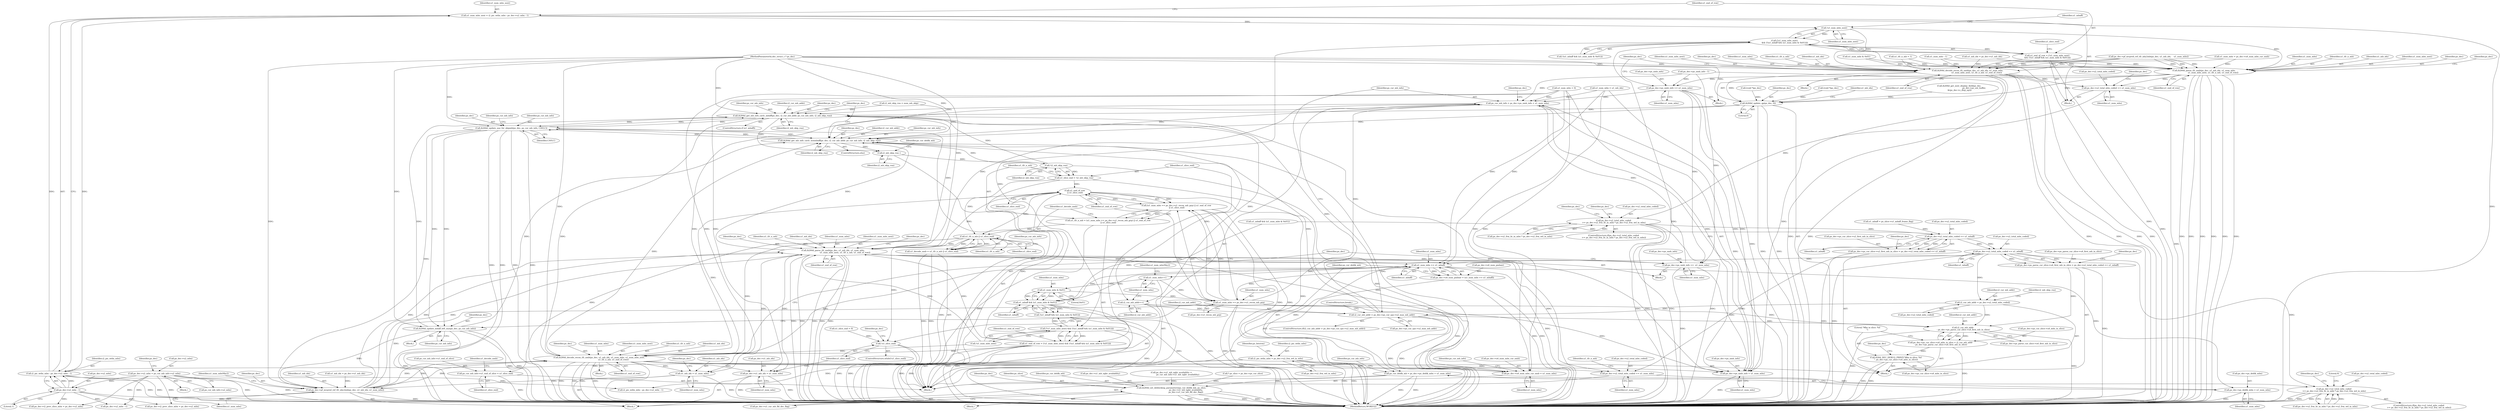 digraph "0_Android_d4841f1161bdb5e13cb19e81af42437a634dd6ef@integer" {
"1000637" [label="(Call,u1_num_mbs_next = i2_pic_wdin_mbs - ps_dec->u2_mbx - 1)"];
"1000639" [label="(Call,i2_pic_wdin_mbs - ps_dec->u2_mbx - 1)"];
"1000150" [label="(Call,i2_pic_wdin_mbs = ps_dec->u2_frm_wd_in_mbs)"];
"1000641" [label="(Call,ps_dec->u2_mbx - 1)"];
"1000580" [label="(Call,ps_dec->u2_mbx = ps_cur_mb_info->u2_mbx)"];
"1000649" [label="(Call,!u1_num_mbs_next)"];
"1000648" [label="(Call,(!u1_num_mbs_next)\n && (!(u1_mbaff && (u1_num_mbs & 0x01))))"];
"1000646" [label="(Call,u1_end_of_row = (!u1_num_mbs_next)\n && (!(u1_mbaff && (u1_num_mbs & 0x01))))"];
"1000673" [label="(Call,ih264d_parse_tfr_nmb(ps_dec, u1_mb_idx, u1_num_mbs,\n                            u1_num_mbs_next, u1_tfr_n_mb, u1_end_of_row))"];
"1000680" [label="(Call,ps_dec->ps_nmb_info += u1_num_mbs)"];
"1001022" [label="(Call,ps_cur_mb_info = ps_dec->ps_nmb_info + u1_num_mbs)"];
"1001070" [label="(Call,ih264d_get_mb_info_cavlc_mbaff(ps_dec, i2_cur_mb_addr, ps_cur_mb_info, i2_mb_skip_run))"];
"1001141" [label="(Call,ih264d_update_nnz_for_skipmb(ps_dec, ps_cur_mb_info, CAVLC))"];
"1001076" [label="(Call,ih264d_get_mb_info_cavlc_nonmbaff(ps_dec, i2_cur_mb_addr, ps_cur_mb_info, i2_mb_skip_run))"];
"1001157" [label="(Call,i2_mb_skip_run--)"];
"1001202" [label="(Call,!i2_mb_skip_run)"];
"1001200" [label="(Call,u1_slice_end = !i2_mb_skip_run)"];
"1001212" [label="(Call,u1_end_of_row\n || u1_slice_end)"];
"1001206" [label="(Call,(u1_num_mbs == ps_dec->u1_recon_mb_grp) || u1_end_of_row\n || u1_slice_end)"];
"1001204" [label="(Call,u1_tfr_n_mb = (u1_num_mbs == ps_dec->u1_recon_mb_grp) || u1_end_of_row\n || u1_slice_end)"];
"1001217" [label="(Call,u1_tfr_n_mb || u1_slice_end)"];
"1001009" [label="(Call,!u1_slice_end)"];
"1001215" [label="(Call,u1_decode_nmb = u1_tfr_n_mb || u1_slice_end)"];
"1001220" [label="(Call,ps_cur_mb_info->u1_end_of_slice = u1_slice_end)"];
"1001252" [label="(Call,ih264d_parse_tfr_nmb(ps_dec, u1_mb_idx, u1_num_mbs,\n                                     u1_num_mbs_next, u1_tfr_n_mb, u1_end_of_row))"];
"1001024" [label="(Call,ps_dec->ps_nmb_info + u1_num_mbs)"];
"1001029" [label="(Call,ps_dec->u4_num_mbs_cur_nmb = u1_num_mbs)"];
"1001043" [label="(Call,u1_num_mbs >> u1_mbaff)"];
"1001039" [label="(Call,ps_dec->u4_num_pmbair = (u1_num_mbs >> u1_mbaff))"];
"1001046" [label="(Call,ps_cur_deblk_mb = ps_dec->ps_deblk_mbn + u1_num_mbs)"];
"1001088" [label="(Call,ih264d_set_deblocking_parameters(ps_cur_deblk_mb, ps_slice,\n                                             ps_dec->u1_mb_ngbr_availablity,\n                                             ps_dec->u1_cur_mb_fld_dec_flag))"];
"1001048" [label="(Call,ps_dec->ps_deblk_mbn + u1_num_mbs)"];
"1001174" [label="(Call,u1_num_mbs++)"];
"1001197" [label="(Call,u1_num_mbs & 0x01)"];
"1001195" [label="(Call,u1_mbaff && (u1_num_mbs & 0x01))"];
"1001194" [label="(Call,!(u1_mbaff && (u1_num_mbs & 0x01)))"];
"1001191" [label="(Call,(!u1_num_mbs_next) && (!(u1_mbaff && (u1_num_mbs & 0x01))))"];
"1001189" [label="(Call,u1_end_of_row = (!u1_num_mbs_next) && (!(u1_mbaff && (u1_num_mbs & 0x01))))"];
"1001266" [label="(Call,ih264d_decode_recon_tfr_nmb(ps_dec, u1_mb_idx, u1_num_mbs, u1_num_mbs_next,\n                                            u1_tfr_n_mb, u1_end_of_row))"];
"1001273" [label="(Call,ps_dec->u2_total_mbs_coded += u1_num_mbs)"];
"1001345" [label="(Call,ps_dec->u2_total_mbs_coded\n >= ps_dec->u2_frm_ht_in_mbs * ps_dec->u2_frm_wd_in_mbs)"];
"1001283" [label="(Call,u1_mb_idx = u1_num_mbs)"];
"1001228" [label="(Call,ps_dec->pf_mvpred_ref_tfr_nby2mb(ps_dec, u1_mb_idx, u1_num_mbs))"];
"1001286" [label="(Call,ps_dec->u1_mb_idx = u1_num_mbs)"];
"1001207" [label="(Call,u1_num_mbs == ps_dec->u1_recon_mb_grp)"];
"1001259" [label="(Call,ps_dec->ps_nmb_info +=  u1_num_mbs)"];
"1001172" [label="(Call,i2_cur_mb_addr++)"];
"1001014" [label="(Call,i2_cur_mb_addr > ps_dec->ps_cur_sps->u2_max_mb_addr)"];
"1001302" [label="(Call,i2_cur_mb_addr\n - ps_dec->ps_parse_cur_slice->u4_first_mb_in_slice)"];
"1001296" [label="(Call,ps_dec->ps_cur_slice->u4_mbs_in_slice = i2_cur_mb_addr\n - ps_dec->ps_parse_cur_slice->u4_first_mb_in_slice)"];
"1001309" [label="(Call,H264_DEC_DEBUG_PRINT(\"Mbs in slice: %d\n\", ps_dec->ps_cur_slice->u4_mbs_in_slice))"];
"1001169" [label="(Call,ih264d_update_mbaff_left_nnz(ps_dec, ps_cur_mb_info))"];
"1000694" [label="(Call,ps_dec->u2_total_mbs_coded += u1_num_mbs)"];
"1000710" [label="(Call,ps_dec->u2_total_mbs_coded\n >= ps_dec->u2_frm_ht_in_mbs * ps_dec->u2_frm_wd_in_mbs)"];
"1000849" [label="(Call,ps_dec->u2_total_mbs_coded << u1_mbaff)"];
"1000843" [label="(Call,ps_dec->ps_cur_slice->u2_first_mb_in_slice = ps_dec->u2_total_mbs_coded << u1_mbaff)"];
"1000889" [label="(Call,ps_dec->u2_total_mbs_coded << u1_mbaff)"];
"1000883" [label="(Call,ps_dec->ps_parse_cur_slice->u4_first_mb_in_slice = ps_dec->u2_total_mbs_coded << u1_mbaff)"];
"1001000" [label="(Call,i2_cur_mb_addr = ps_dec->u2_total_mbs_coded)"];
"1000972" [label="(Call,ih264d_update_qp(ps_dec, 0))"];
"1000687" [label="(Call,ih264d_decode_recon_tfr_nmb(ps_dec, u1_mb_idx, u1_num_mbs,\n                            u1_num_mbs_next, u1_tfr_n_mb, u1_end_of_row))"];
"1001029" [label="(Call,ps_dec->u4_num_mbs_cur_nmb = u1_num_mbs)"];
"1001192" [label="(Call,!u1_num_mbs_next)"];
"1000711" [label="(Call,ps_dec->u2_total_mbs_coded)"];
"1001079" [label="(Identifier,ps_cur_mb_info)"];
"1000189" [label="(Call,u1_mbaff = ps_slice->u1_mbaff_frame_flag)"];
"1000890" [label="(Call,ps_dec->u2_total_mbs_coded)"];
"1000681" [label="(Call,ps_dec->ps_nmb_info)"];
"1001261" [label="(Identifier,ps_dec)"];
"1001158" [label="(Identifier,i2_mb_skip_run)"];
"1001252" [label="(Call,ih264d_parse_tfr_nmb(ps_dec, u1_mb_idx, u1_num_mbs,\n                                     u1_num_mbs_next, u1_tfr_n_mb, u1_end_of_row))"];
"1001216" [label="(Identifier,u1_decode_nmb)"];
"1000672" [label="(Block,)"];
"1001233" [label="(Identifier,u1_num_mbsNby2)"];
"1001142" [label="(Identifier,ps_dec)"];
"1001228" [label="(Call,ps_dec->pf_mvpred_ref_tfr_nby2mb(ps_dec, u1_mb_idx, u1_num_mbs))"];
"1001290" [label="(Identifier,u1_num_mbs)"];
"1001345" [label="(Call,ps_dec->u2_total_mbs_coded\n >= ps_dec->u2_frm_ht_in_mbs * ps_dec->u2_frm_wd_in_mbs)"];
"1001227" [label="(Block,)"];
"1001073" [label="(Identifier,ps_cur_mb_info)"];
"1001272" [label="(Identifier,u1_end_of_row)"];
"1001260" [label="(Call,ps_dec->ps_nmb_info)"];
"1000884" [label="(Call,ps_dec->ps_parse_cur_slice->u4_first_mb_in_slice)"];
"1000680" [label="(Call,ps_dec->ps_nmb_info += u1_num_mbs)"];
"1001212" [label="(Call,u1_end_of_row\n || u1_slice_end)"];
"1001048" [label="(Call,ps_dec->ps_deblk_mbn + u1_num_mbs)"];
"1001359" [label="(Identifier,ps_dec)"];
"1000686" [label="(Block,)"];
"1001022" [label="(Call,ps_cur_mb_info = ps_dec->ps_nmb_info + u1_num_mbs)"];
"1000528" [label="(Block,)"];
"1000555" [label="(Call,ps_dec->ps_nmb_info - 1)"];
"1000694" [label="(Call,ps_dec->u2_total_mbs_coded += u1_num_mbs)"];
"1001269" [label="(Identifier,u1_num_mbs)"];
"1001031" [label="(Identifier,ps_dec)"];
"1001214" [label="(Identifier,u1_slice_end)"];
"1001089" [label="(Identifier,ps_cur_deblk_mb)"];
"1001170" [label="(Identifier,ps_dec)"];
"1000684" [label="(Identifier,u1_num_mbs)"];
"1000691" [label="(Identifier,u1_num_mbs_next)"];
"1001280" [label="(Call,u1_num_mbs = 0)"];
"1000675" [label="(Identifier,u1_mb_idx)"];
"1001091" [label="(Call,ps_dec->u1_mb_ngbr_availablity)"];
"1001023" [label="(Identifier,ps_cur_mb_info)"];
"1001046" [label="(Call,ps_cur_deblk_mb = ps_dec->ps_deblk_mbn + u1_num_mbs)"];
"1001072" [label="(Identifier,i2_cur_mb_addr)"];
"1000988" [label="(Call,u1_slice_end = 0)"];
"1001204" [label="(Call,u1_tfr_n_mb = (u1_num_mbs == ps_dec->u1_recon_mb_grp) || u1_end_of_row\n || u1_slice_end)"];
"1001174" [label="(Call,u1_num_mbs++)"];
"1001002" [label="(Call,ps_dec->u2_total_mbs_coded)"];
"1001169" [label="(Call,ih264d_update_mbaff_left_nnz(ps_dec, ps_cur_mb_info))"];
"1001270" [label="(Identifier,u1_num_mbs_next)"];
"1001253" [label="(Identifier,ps_dec)"];
"1001293" [label="(Identifier,ps_dec)"];
"1001043" [label="(Call,u1_num_mbs >> u1_mbaff)"];
"1001036" [label="(Identifier,ps_cur_mb_info)"];
"1001200" [label="(Call,u1_slice_end = !i2_mb_skip_run)"];
"1000688" [label="(Identifier,ps_dec)"];
"1000658" [label="(Identifier,u1_slice_end)"];
"1001047" [label="(Identifier,ps_cur_deblk_mb)"];
"1001364" [label="(MethodReturn,WORD32)"];
"1001094" [label="(Call,ps_dec->u1_cur_mb_fld_dec_flag)"];
"1001330" [label="(Call,ps_dec->i2_prev_slice_mbx = ps_dec->u2_mbx)"];
"1001220" [label="(Call,ps_cur_mb_info->u1_end_of_slice = u1_slice_end)"];
"1001039" [label="(Call,ps_dec->u4_num_pmbair = (u1_num_mbs >> u1_mbaff))"];
"1001213" [label="(Identifier,u1_end_of_row)"];
"1001141" [label="(Call,ih264d_update_nnz_for_skipmb(ps_dec, ps_cur_mb_info, CAVLC))"];
"1000893" [label="(Identifier,u1_mbaff)"];
"1000650" [label="(Identifier,u1_num_mbs_next)"];
"1000645" [label="(Literal,1)"];
"1001175" [label="(Identifier,u1_num_mbs)"];
"1001257" [label="(Identifier,u1_tfr_n_mb)"];
"1000454" [label="(Call,(void *)ps_dec)"];
"1001077" [label="(Identifier,ps_dec)"];
"1001302" [label="(Call,i2_cur_mb_addr\n - ps_dec->ps_parse_cur_slice->u4_first_mb_in_slice)"];
"1001263" [label="(Identifier,u1_num_mbs)"];
"1000587" [label="(Call,ps_dec->u1_mb_ngbr_availablity =\n                    ps_cur_mb_info->u1_mb_ngbr_availablity)"];
"1000136" [label="(Block,)"];
"1001080" [label="(Identifier,i2_mb_skip_run)"];
"1001274" [label="(Call,ps_dec->u2_total_mbs_coded)"];
"1000498" [label="(Call,(void *)ps_dec)"];
"1001254" [label="(Identifier,u1_mb_idx)"];
"1000883" [label="(Call,ps_dec->ps_parse_cur_slice->u4_first_mb_in_slice = ps_dec->u2_total_mbs_coded << u1_mbaff)"];
"1001363" [label="(Literal,0)"];
"1001296" [label="(Call,ps_dec->ps_cur_slice->u4_mbs_in_slice = i2_cur_mb_addr\n - ps_dec->ps_parse_cur_slice->u4_first_mb_in_slice)"];
"1000640" [label="(Identifier,i2_pic_wdin_mbs)"];
"1001226" [label="(Identifier,u1_decode_nmb)"];
"1001271" [label="(Identifier,u1_tfr_n_mb)"];
"1001199" [label="(Literal,0x01)"];
"1001010" [label="(Identifier,u1_slice_end)"];
"1000677" [label="(Identifier,u1_num_mbs_next)"];
"1001173" [label="(Identifier,i2_cur_mb_addr)"];
"1000639" [label="(Call,i2_pic_wdin_mbs - ps_dec->u2_mbx - 1)"];
"1001009" [label="(Call,!u1_slice_end)"];
"1000637" [label="(Call,u1_num_mbs_next = i2_pic_wdin_mbs - ps_dec->u2_mbx - 1)"];
"1001040" [label="(Call,ps_dec->u4_num_pmbair)"];
"1001001" [label="(Identifier,i2_cur_mb_addr)"];
"1001201" [label="(Identifier,u1_slice_end)"];
"1001203" [label="(Identifier,i2_mb_skip_run)"];
"1000150" [label="(Call,i2_pic_wdin_mbs = ps_dec->u2_frm_wd_in_mbs)"];
"1000581" [label="(Call,ps_dec->u2_mbx)"];
"1001000" [label="(Call,i2_cur_mb_addr = ps_dec->u2_total_mbs_coded)"];
"1000687" [label="(Call,ih264d_decode_recon_tfr_nmb(ps_dec, u1_mb_idx, u1_num_mbs,\n                            u1_num_mbs_next, u1_tfr_n_mb, u1_end_of_row))"];
"1000159" [label="(Identifier,ps_bitstrm)"];
"1001286" [label="(Call,ps_dec->u1_mb_idx = u1_num_mbs)"];
"1001202" [label="(Call,!i2_mb_skip_run)"];
"1001011" [label="(Block,)"];
"1000642" [label="(Call,ps_dec->u2_mbx)"];
"1001303" [label="(Identifier,i2_cur_mb_addr)"];
"1000897" [label="(Identifier,ps_dec)"];
"1000674" [label="(Identifier,ps_dec)"];
"1000682" [label="(Identifier,ps_dec)"];
"1000972" [label="(Call,ih264d_update_qp(ps_dec, 0))"];
"1001008" [label="(ControlStructure,while(!u1_slice_end))"];
"1001044" [label="(Identifier,u1_num_mbs)"];
"1001068" [label="(ControlStructure,if (u1_mbaff))"];
"1000733" [label="(Call,ps_dec->i2_prev_slice_mbx = ps_dec->u2_mbx)"];
"1000164" [label="(Call,* ps_slice = ps_dec->ps_cur_slice)"];
"1000731" [label="(Identifier,ps_dec)"];
"1000589" [label="(Identifier,ps_dec)"];
"1001268" [label="(Identifier,u1_mb_idx)"];
"1000710" [label="(Call,ps_dec->u2_total_mbs_coded\n >= ps_dec->u2_frm_ht_in_mbs * ps_dec->u2_frm_wd_in_mbs)"];
"1001184" [label="(Call,ps_dec->u2_mbx - 1)"];
"1001196" [label="(Identifier,u1_mbaff)"];
"1001191" [label="(Call,(!u1_num_mbs_next) && (!(u1_mbaff && (u1_num_mbs & 0x01))))"];
"1001194" [label="(Call,!(u1_mbaff && (u1_num_mbs & 0x01)))"];
"1001297" [label="(Call,ps_dec->ps_cur_slice->u4_mbs_in_slice)"];
"1001221" [label="(Call,ps_cur_mb_info->u1_end_of_slice)"];
"1000695" [label="(Call,ps_dec->u2_total_mbs_coded)"];
"1001030" [label="(Call,ps_dec->u4_num_mbs_cur_nmb)"];
"1001005" [label="(Call,i2_mb_skip_run = num_mb_skip)"];
"1001195" [label="(Call,u1_mbaff && (u1_num_mbs & 0x01))"];
"1000130" [label="(MethodParameterIn,dec_struct_t * ps_dec)"];
"1001346" [label="(Call,ps_dec->u2_total_mbs_coded)"];
"1000529" [label="(Call,u1_num_mbs = ps_dec->u4_num_mbs_cur_nmb)"];
"1001217" [label="(Call,u1_tfr_n_mb || u1_slice_end)"];
"1000580" [label="(Call,ps_dec->u2_mbx = ps_cur_mb_info->u2_mbx)"];
"1001024" [label="(Call,ps_dec->ps_nmb_info + u1_num_mbs)"];
"1000690" [label="(Identifier,u1_num_mbs)"];
"1001207" [label="(Call,u1_num_mbs == ps_dec->u1_recon_mb_grp)"];
"1001255" [label="(Identifier,u1_num_mbs)"];
"1001267" [label="(Identifier,ps_dec)"];
"1000151" [label="(Identifier,i2_pic_wdin_mbs)"];
"1001285" [label="(Identifier,u1_num_mbs)"];
"1001088" [label="(Call,ih264d_set_deblocking_parameters(ps_cur_deblk_mb, ps_slice,\n                                             ps_dec->u1_mb_ngbr_availablity,\n                                             ps_dec->u1_cur_mb_fld_dec_flag))"];
"1001215" [label="(Call,u1_decode_nmb = u1_tfr_n_mb || u1_slice_end)"];
"1001071" [label="(Identifier,ps_dec)"];
"1000696" [label="(Identifier,ps_dec)"];
"1001025" [label="(Call,ps_dec->ps_nmb_info)"];
"1000692" [label="(Identifier,u1_tfr_n_mb)"];
"1001015" [label="(Identifier,i2_cur_mb_addr)"];
"1001318" [label="(Identifier,ps_dec)"];
"1000974" [label="(Literal,0)"];
"1000141" [label="(Call,u1_mb_idx = ps_dec->u1_mb_idx)"];
"1001311" [label="(Call,ps_dec->ps_cur_slice->u4_mbs_in_slice)"];
"1001256" [label="(Identifier,u1_num_mbs_next)"];
"1000701" [label="(Identifier,ps_dec)"];
"1001344" [label="(ControlStructure,if(ps_dec->u2_total_mbs_coded\n >= ps_dec->u2_frm_ht_in_mbs * ps_dec->u2_frm_wd_in_mbs))"];
"1000724" [label="(Identifier,ps_dec)"];
"1001049" [label="(Call,ps_dec->ps_deblk_mbn)"];
"1001033" [label="(Identifier,u1_num_mbs)"];
"1001075" [label="(ControlStructure,else)"];
"1001148" [label="(Identifier,ps_cur_mb_info)"];
"1001222" [label="(Identifier,ps_cur_mb_info)"];
"1000626" [label="(Call,ps_dec->pf_mvpred_ref_tfr_nby2mb(ps_dec, u1_mb_idx,    u1_num_mbs))"];
"1001275" [label="(Identifier,ps_dec)"];
"1001189" [label="(Call,u1_end_of_row = (!u1_num_mbs_next) && (!(u1_mbaff && (u1_num_mbs & 0x01))))"];
"1001171" [label="(Identifier,ps_cur_mb_info)"];
"1000660" [label="(Call,u1_tfr_n_mb = 1)"];
"1000673" [label="(Call,ih264d_parse_tfr_nmb(ps_dec, u1_mb_idx, u1_num_mbs,\n                            u1_num_mbs_next, u1_tfr_n_mb, u1_end_of_row))"];
"1001198" [label="(Identifier,u1_num_mbs)"];
"1001224" [label="(Identifier,u1_slice_end)"];
"1001277" [label="(Identifier,u1_num_mbs)"];
"1001259" [label="(Call,ps_dec->ps_nmb_info +=  u1_num_mbs)"];
"1000646" [label="(Call,u1_end_of_row = (!u1_num_mbs_next)\n && (!(u1_mbaff && (u1_num_mbs & 0x01))))"];
"1000584" [label="(Call,ps_cur_mb_info->u2_mbx)"];
"1000689" [label="(Identifier,u1_mb_idx)"];
"1001076" [label="(Call,ih264d_get_mb_info_cavlc_nonmbaff(ps_dec, i2_cur_mb_addr, ps_cur_mb_info, i2_mb_skip_run))"];
"1001310" [label="(Literal,\"Mbs in slice: %d\n\")"];
"1001265" [label="(Block,)"];
"1001099" [label="(Identifier,ps_dec)"];
"1000709" [label="(ControlStructure,if(ps_dec->u2_total_mbs_coded\n >= ps_dec->u2_frm_ht_in_mbs * ps_dec->u2_frm_wd_in_mbs))"];
"1000399" [label="(Call,ih264d_get_next_display_field(ps_dec,\n                                              ps_dec->ps_out_buffer,\n &(ps_dec->s_disp_op)))"];
"1001309" [label="(Call,H264_DEC_DEBUG_PRINT(\"Mbs in slice: %d\n\", ps_dec->ps_cur_slice->u4_mbs_in_slice))"];
"1001161" [label="(Identifier,ps_cur_deblk_mb)"];
"1000844" [label="(Call,ps_dec->ps_cur_slice->u2_first_mb_in_slice)"];
"1001074" [label="(Identifier,i2_mb_skip_run)"];
"1001078" [label="(Identifier,i2_cur_mb_addr)"];
"1001177" [label="(Identifier,u1_num_mbsNby2)"];
"1001013" [label="(ControlStructure,if(i2_cur_mb_addr > ps_dec->ps_cur_sps->u2_max_mb_addr))"];
"1001144" [label="(Identifier,CAVLC)"];
"1001028" [label="(Identifier,u1_num_mbs)"];
"1000853" [label="(Identifier,u1_mbaff)"];
"1001273" [label="(Call,ps_dec->u2_total_mbs_coded += u1_num_mbs)"];
"1000641" [label="(Call,ps_dec->u2_mbx - 1)"];
"1000648" [label="(Call,(!u1_num_mbs_next)\n && (!(u1_mbaff && (u1_num_mbs & 0x01))))"];
"1001229" [label="(Identifier,ps_dec)"];
"1000973" [label="(Identifier,ps_dec)"];
"1000638" [label="(Identifier,u1_num_mbs_next)"];
"1001288" [label="(Identifier,ps_dec)"];
"1000850" [label="(Call,ps_dec->u2_total_mbs_coded)"];
"1001251" [label="(Block,)"];
"1000652" [label="(Call,u1_mbaff && (u1_num_mbs & 0x01))"];
"1001052" [label="(Identifier,u1_num_mbs)"];
"1001197" [label="(Call,u1_num_mbs & 0x01)"];
"1000654" [label="(Call,u1_num_mbs & 0x01)"];
"1001087" [label="(Block,)"];
"1001279" [label="(Identifier,u1_tfr_n_mb)"];
"1001209" [label="(Call,ps_dec->u1_recon_mb_grp)"];
"1000849" [label="(Call,ps_dec->u2_total_mbs_coded << u1_mbaff)"];
"1001084" [label="(Identifier,ps_dec)"];
"1001206" [label="(Call,(u1_num_mbs == ps_dec->u1_recon_mb_grp) || u1_end_of_row\n || u1_slice_end)"];
"1001090" [label="(Identifier,ps_slice)"];
"1001230" [label="(Identifier,u1_mb_idx)"];
"1001016" [label="(Call,ps_dec->ps_cur_sps->u2_max_mb_addr)"];
"1000714" [label="(Call,ps_dec->u2_frm_ht_in_mbs * ps_dec->u2_frm_wd_in_mbs)"];
"1000693" [label="(Identifier,u1_end_of_row)"];
"1000649" [label="(Call,!u1_num_mbs_next)"];
"1000843" [label="(Call,ps_dec->ps_cur_slice->u2_first_mb_in_slice = ps_dec->u2_total_mbs_coded << u1_mbaff)"];
"1001266" [label="(Call,ih264d_decode_recon_tfr_nmb(ps_dec, u1_mb_idx, u1_num_mbs, u1_num_mbs_next,\n                                            u1_tfr_n_mb, u1_end_of_row))"];
"1000985" [label="(Call,u1_num_mbs = u1_mb_idx)"];
"1000647" [label="(Identifier,u1_end_of_row)"];
"1001231" [label="(Identifier,u1_num_mbs)"];
"1000651" [label="(Call,!(u1_mbaff && (u1_num_mbs & 0x01)))"];
"1001304" [label="(Call,ps_dec->ps_parse_cur_slice->u4_first_mb_in_slice)"];
"1001218" [label="(Identifier,u1_tfr_n_mb)"];
"1000975" [label="(Call,u1_mb_idx = ps_dec->u1_mb_idx)"];
"1001006" [label="(Identifier,i2_mb_skip_run)"];
"1001055" [label="(Identifier,ps_cur_mb_info)"];
"1001143" [label="(Identifier,ps_cur_mb_info)"];
"1000152" [label="(Call,ps_dec->u2_frm_wd_in_mbs)"];
"1001168" [label="(Block,)"];
"1000679" [label="(Identifier,u1_end_of_row)"];
"1001219" [label="(Identifier,u1_slice_end)"];
"1000857" [label="(Identifier,ps_dec)"];
"1001070" [label="(Call,ih264d_get_mb_info_cavlc_mbaff(ps_dec, i2_cur_mb_addr, ps_cur_mb_info, i2_mb_skip_run))"];
"1001190" [label="(Identifier,u1_end_of_row)"];
"1000698" [label="(Identifier,u1_num_mbs)"];
"1000676" [label="(Identifier,u1_num_mbs)"];
"1000889" [label="(Call,ps_dec->u2_total_mbs_coded << u1_mbaff)"];
"1001208" [label="(Identifier,u1_num_mbs)"];
"1001349" [label="(Call,ps_dec->u2_frm_ht_in_mbs * ps_dec->u2_frm_wd_in_mbs)"];
"1000543" [label="(Call,u1_num_mbs - 1)"];
"1000612" [label="(Block,)"];
"1001172" [label="(Call,i2_cur_mb_addr++)"];
"1000678" [label="(Identifier,u1_tfr_n_mb)"];
"1000976" [label="(Identifier,u1_mb_idx)"];
"1001182" [label="(Call,i2_pic_wdin_mbs - ps_dec->u2_mbx - 1)"];
"1001258" [label="(Identifier,u1_end_of_row)"];
"1001014" [label="(Call,i2_cur_mb_addr > ps_dec->ps_cur_sps->u2_max_mb_addr)"];
"1000653" [label="(Identifier,u1_mbaff)"];
"1001157" [label="(Call,i2_mb_skip_run--)"];
"1001205" [label="(Identifier,u1_tfr_n_mb)"];
"1001283" [label="(Call,u1_mb_idx = u1_num_mbs)"];
"1001045" [label="(Identifier,u1_mbaff)"];
"1001284" [label="(Identifier,u1_mb_idx)"];
"1001287" [label="(Call,ps_dec->u1_mb_idx)"];
"1001021" [label="(ControlStructure,break;)"];
"1000637" -> "1000612"  [label="AST: "];
"1000637" -> "1000639"  [label="CFG: "];
"1000638" -> "1000637"  [label="AST: "];
"1000639" -> "1000637"  [label="AST: "];
"1000647" -> "1000637"  [label="CFG: "];
"1000637" -> "1001364"  [label="DDG: "];
"1000639" -> "1000637"  [label="DDG: "];
"1000639" -> "1000637"  [label="DDG: "];
"1000637" -> "1000649"  [label="DDG: "];
"1000639" -> "1000641"  [label="CFG: "];
"1000640" -> "1000639"  [label="AST: "];
"1000641" -> "1000639"  [label="AST: "];
"1000639" -> "1001364"  [label="DDG: "];
"1000639" -> "1001364"  [label="DDG: "];
"1000150" -> "1000639"  [label="DDG: "];
"1000641" -> "1000639"  [label="DDG: "];
"1000641" -> "1000639"  [label="DDG: "];
"1000639" -> "1001182"  [label="DDG: "];
"1000150" -> "1000136"  [label="AST: "];
"1000150" -> "1000152"  [label="CFG: "];
"1000151" -> "1000150"  [label="AST: "];
"1000152" -> "1000150"  [label="AST: "];
"1000159" -> "1000150"  [label="CFG: "];
"1000150" -> "1001364"  [label="DDG: "];
"1000150" -> "1001364"  [label="DDG: "];
"1000150" -> "1001182"  [label="DDG: "];
"1000641" -> "1000645"  [label="CFG: "];
"1000642" -> "1000641"  [label="AST: "];
"1000645" -> "1000641"  [label="AST: "];
"1000641" -> "1001364"  [label="DDG: "];
"1000580" -> "1000641"  [label="DDG: "];
"1000641" -> "1000733"  [label="DDG: "];
"1000641" -> "1001184"  [label="DDG: "];
"1000641" -> "1001330"  [label="DDG: "];
"1000580" -> "1000528"  [label="AST: "];
"1000580" -> "1000584"  [label="CFG: "];
"1000581" -> "1000580"  [label="AST: "];
"1000584" -> "1000580"  [label="AST: "];
"1000589" -> "1000580"  [label="CFG: "];
"1000580" -> "1001364"  [label="DDG: "];
"1000580" -> "1001364"  [label="DDG: "];
"1000580" -> "1000733"  [label="DDG: "];
"1000580" -> "1001184"  [label="DDG: "];
"1000580" -> "1001330"  [label="DDG: "];
"1000649" -> "1000648"  [label="AST: "];
"1000649" -> "1000650"  [label="CFG: "];
"1000650" -> "1000649"  [label="AST: "];
"1000653" -> "1000649"  [label="CFG: "];
"1000648" -> "1000649"  [label="CFG: "];
"1000649" -> "1000648"  [label="DDG: "];
"1000649" -> "1000673"  [label="DDG: "];
"1000649" -> "1000687"  [label="DDG: "];
"1000648" -> "1000646"  [label="AST: "];
"1000648" -> "1000651"  [label="CFG: "];
"1000651" -> "1000648"  [label="AST: "];
"1000646" -> "1000648"  [label="CFG: "];
"1000648" -> "1001364"  [label="DDG: "];
"1000648" -> "1001364"  [label="DDG: "];
"1000648" -> "1000646"  [label="DDG: "];
"1000648" -> "1000646"  [label="DDG: "];
"1000651" -> "1000648"  [label="DDG: "];
"1000648" -> "1001191"  [label="DDG: "];
"1000646" -> "1000612"  [label="AST: "];
"1000647" -> "1000646"  [label="AST: "];
"1000658" -> "1000646"  [label="CFG: "];
"1000646" -> "1001364"  [label="DDG: "];
"1000646" -> "1000673"  [label="DDG: "];
"1000646" -> "1000687"  [label="DDG: "];
"1000673" -> "1000672"  [label="AST: "];
"1000673" -> "1000679"  [label="CFG: "];
"1000674" -> "1000673"  [label="AST: "];
"1000675" -> "1000673"  [label="AST: "];
"1000676" -> "1000673"  [label="AST: "];
"1000677" -> "1000673"  [label="AST: "];
"1000678" -> "1000673"  [label="AST: "];
"1000679" -> "1000673"  [label="AST: "];
"1000682" -> "1000673"  [label="CFG: "];
"1000673" -> "1001364"  [label="DDG: "];
"1000673" -> "1001364"  [label="DDG: "];
"1000673" -> "1001364"  [label="DDG: "];
"1000673" -> "1001364"  [label="DDG: "];
"1000673" -> "1001364"  [label="DDG: "];
"1000673" -> "1001364"  [label="DDG: "];
"1000626" -> "1000673"  [label="DDG: "];
"1000626" -> "1000673"  [label="DDG: "];
"1000626" -> "1000673"  [label="DDG: "];
"1000130" -> "1000673"  [label="DDG: "];
"1000141" -> "1000673"  [label="DDG: "];
"1000654" -> "1000673"  [label="DDG: "];
"1000529" -> "1000673"  [label="DDG: "];
"1000543" -> "1000673"  [label="DDG: "];
"1000660" -> "1000673"  [label="DDG: "];
"1000673" -> "1000680"  [label="DDG: "];
"1000673" -> "1000694"  [label="DDG: "];
"1000673" -> "1000972"  [label="DDG: "];
"1000680" -> "1000672"  [label="AST: "];
"1000680" -> "1000684"  [label="CFG: "];
"1000681" -> "1000680"  [label="AST: "];
"1000684" -> "1000680"  [label="AST: "];
"1000696" -> "1000680"  [label="CFG: "];
"1000680" -> "1001364"  [label="DDG: "];
"1000555" -> "1000680"  [label="DDG: "];
"1000680" -> "1001022"  [label="DDG: "];
"1000680" -> "1001024"  [label="DDG: "];
"1000680" -> "1001259"  [label="DDG: "];
"1001022" -> "1001011"  [label="AST: "];
"1001022" -> "1001024"  [label="CFG: "];
"1001023" -> "1001022"  [label="AST: "];
"1001024" -> "1001022"  [label="AST: "];
"1001031" -> "1001022"  [label="CFG: "];
"1001022" -> "1001364"  [label="DDG: "];
"1000555" -> "1001022"  [label="DDG: "];
"1001259" -> "1001022"  [label="DDG: "];
"1001207" -> "1001022"  [label="DDG: "];
"1000985" -> "1001022"  [label="DDG: "];
"1001280" -> "1001022"  [label="DDG: "];
"1001266" -> "1001022"  [label="DDG: "];
"1001252" -> "1001022"  [label="DDG: "];
"1001022" -> "1001070"  [label="DDG: "];
"1001022" -> "1001076"  [label="DDG: "];
"1001070" -> "1001068"  [label="AST: "];
"1001070" -> "1001074"  [label="CFG: "];
"1001071" -> "1001070"  [label="AST: "];
"1001072" -> "1001070"  [label="AST: "];
"1001073" -> "1001070"  [label="AST: "];
"1001074" -> "1001070"  [label="AST: "];
"1001084" -> "1001070"  [label="CFG: "];
"1001070" -> "1001364"  [label="DDG: "];
"1001266" -> "1001070"  [label="DDG: "];
"1001252" -> "1001070"  [label="DDG: "];
"1001169" -> "1001070"  [label="DDG: "];
"1000972" -> "1001070"  [label="DDG: "];
"1001141" -> "1001070"  [label="DDG: "];
"1000130" -> "1001070"  [label="DDG: "];
"1001014" -> "1001070"  [label="DDG: "];
"1001202" -> "1001070"  [label="DDG: "];
"1001005" -> "1001070"  [label="DDG: "];
"1001070" -> "1001141"  [label="DDG: "];
"1001070" -> "1001141"  [label="DDG: "];
"1001070" -> "1001157"  [label="DDG: "];
"1001070" -> "1001172"  [label="DDG: "];
"1001141" -> "1001011"  [label="AST: "];
"1001141" -> "1001144"  [label="CFG: "];
"1001142" -> "1001141"  [label="AST: "];
"1001143" -> "1001141"  [label="AST: "];
"1001144" -> "1001141"  [label="AST: "];
"1001148" -> "1001141"  [label="CFG: "];
"1001141" -> "1001364"  [label="DDG: "];
"1001141" -> "1001364"  [label="DDG: "];
"1001141" -> "1001364"  [label="DDG: "];
"1001141" -> "1001364"  [label="DDG: "];
"1001141" -> "1001076"  [label="DDG: "];
"1001076" -> "1001141"  [label="DDG: "];
"1001076" -> "1001141"  [label="DDG: "];
"1000130" -> "1001141"  [label="DDG: "];
"1001141" -> "1001169"  [label="DDG: "];
"1001141" -> "1001169"  [label="DDG: "];
"1001141" -> "1001228"  [label="DDG: "];
"1001076" -> "1001075"  [label="AST: "];
"1001076" -> "1001080"  [label="CFG: "];
"1001077" -> "1001076"  [label="AST: "];
"1001078" -> "1001076"  [label="AST: "];
"1001079" -> "1001076"  [label="AST: "];
"1001080" -> "1001076"  [label="AST: "];
"1001084" -> "1001076"  [label="CFG: "];
"1001076" -> "1001364"  [label="DDG: "];
"1001266" -> "1001076"  [label="DDG: "];
"1001252" -> "1001076"  [label="DDG: "];
"1001169" -> "1001076"  [label="DDG: "];
"1000972" -> "1001076"  [label="DDG: "];
"1000130" -> "1001076"  [label="DDG: "];
"1001014" -> "1001076"  [label="DDG: "];
"1001202" -> "1001076"  [label="DDG: "];
"1001005" -> "1001076"  [label="DDG: "];
"1001076" -> "1001157"  [label="DDG: "];
"1001076" -> "1001172"  [label="DDG: "];
"1001157" -> "1001011"  [label="AST: "];
"1001157" -> "1001158"  [label="CFG: "];
"1001158" -> "1001157"  [label="AST: "];
"1001161" -> "1001157"  [label="CFG: "];
"1001157" -> "1001202"  [label="DDG: "];
"1001202" -> "1001200"  [label="AST: "];
"1001202" -> "1001203"  [label="CFG: "];
"1001203" -> "1001202"  [label="AST: "];
"1001200" -> "1001202"  [label="CFG: "];
"1001202" -> "1001364"  [label="DDG: "];
"1001202" -> "1001200"  [label="DDG: "];
"1001200" -> "1001011"  [label="AST: "];
"1001201" -> "1001200"  [label="AST: "];
"1001205" -> "1001200"  [label="CFG: "];
"1001200" -> "1001364"  [label="DDG: "];
"1001200" -> "1001212"  [label="DDG: "];
"1001200" -> "1001217"  [label="DDG: "];
"1001212" -> "1001206"  [label="AST: "];
"1001212" -> "1001213"  [label="CFG: "];
"1001212" -> "1001214"  [label="CFG: "];
"1001213" -> "1001212"  [label="AST: "];
"1001214" -> "1001212"  [label="AST: "];
"1001206" -> "1001212"  [label="CFG: "];
"1001212" -> "1001364"  [label="DDG: "];
"1001212" -> "1001206"  [label="DDG: "];
"1001212" -> "1001206"  [label="DDG: "];
"1001189" -> "1001212"  [label="DDG: "];
"1001212" -> "1001217"  [label="DDG: "];
"1001212" -> "1001252"  [label="DDG: "];
"1001212" -> "1001266"  [label="DDG: "];
"1001206" -> "1001204"  [label="AST: "];
"1001206" -> "1001207"  [label="CFG: "];
"1001207" -> "1001206"  [label="AST: "];
"1001204" -> "1001206"  [label="CFG: "];
"1001206" -> "1001364"  [label="DDG: "];
"1001206" -> "1001364"  [label="DDG: "];
"1001206" -> "1001204"  [label="DDG: "];
"1001206" -> "1001204"  [label="DDG: "];
"1001207" -> "1001206"  [label="DDG: "];
"1001207" -> "1001206"  [label="DDG: "];
"1001204" -> "1001011"  [label="AST: "];
"1001205" -> "1001204"  [label="AST: "];
"1001216" -> "1001204"  [label="CFG: "];
"1001204" -> "1001364"  [label="DDG: "];
"1001204" -> "1001217"  [label="DDG: "];
"1001217" -> "1001215"  [label="AST: "];
"1001217" -> "1001218"  [label="CFG: "];
"1001217" -> "1001219"  [label="CFG: "];
"1001218" -> "1001217"  [label="AST: "];
"1001219" -> "1001217"  [label="AST: "];
"1001215" -> "1001217"  [label="CFG: "];
"1001217" -> "1001364"  [label="DDG: "];
"1001217" -> "1001009"  [label="DDG: "];
"1001217" -> "1001215"  [label="DDG: "];
"1001217" -> "1001215"  [label="DDG: "];
"1001217" -> "1001220"  [label="DDG: "];
"1001217" -> "1001252"  [label="DDG: "];
"1001217" -> "1001266"  [label="DDG: "];
"1001009" -> "1001008"  [label="AST: "];
"1001009" -> "1001010"  [label="CFG: "];
"1001010" -> "1001009"  [label="AST: "];
"1001015" -> "1001009"  [label="CFG: "];
"1001293" -> "1001009"  [label="CFG: "];
"1001009" -> "1001364"  [label="DDG: "];
"1001009" -> "1001364"  [label="DDG: "];
"1000988" -> "1001009"  [label="DDG: "];
"1001215" -> "1001011"  [label="AST: "];
"1001216" -> "1001215"  [label="AST: "];
"1001222" -> "1001215"  [label="CFG: "];
"1001215" -> "1001364"  [label="DDG: "];
"1001215" -> "1001364"  [label="DDG: "];
"1001220" -> "1001011"  [label="AST: "];
"1001220" -> "1001224"  [label="CFG: "];
"1001221" -> "1001220"  [label="AST: "];
"1001224" -> "1001220"  [label="AST: "];
"1001226" -> "1001220"  [label="CFG: "];
"1001220" -> "1001364"  [label="DDG: "];
"1001252" -> "1001251"  [label="AST: "];
"1001252" -> "1001258"  [label="CFG: "];
"1001253" -> "1001252"  [label="AST: "];
"1001254" -> "1001252"  [label="AST: "];
"1001255" -> "1001252"  [label="AST: "];
"1001256" -> "1001252"  [label="AST: "];
"1001257" -> "1001252"  [label="AST: "];
"1001258" -> "1001252"  [label="AST: "];
"1001261" -> "1001252"  [label="CFG: "];
"1001252" -> "1001364"  [label="DDG: "];
"1001252" -> "1001364"  [label="DDG: "];
"1001252" -> "1001364"  [label="DDG: "];
"1001252" -> "1001364"  [label="DDG: "];
"1001252" -> "1001364"  [label="DDG: "];
"1001252" -> "1001024"  [label="DDG: "];
"1001252" -> "1001029"  [label="DDG: "];
"1001252" -> "1001043"  [label="DDG: "];
"1001228" -> "1001252"  [label="DDG: "];
"1001228" -> "1001252"  [label="DDG: "];
"1001228" -> "1001252"  [label="DDG: "];
"1000130" -> "1001252"  [label="DDG: "];
"1001192" -> "1001252"  [label="DDG: "];
"1001189" -> "1001252"  [label="DDG: "];
"1001252" -> "1001259"  [label="DDG: "];
"1001252" -> "1001273"  [label="DDG: "];
"1001252" -> "1001283"  [label="DDG: "];
"1001252" -> "1001286"  [label="DDG: "];
"1001024" -> "1001028"  [label="CFG: "];
"1001025" -> "1001024"  [label="AST: "];
"1001028" -> "1001024"  [label="AST: "];
"1001024" -> "1001364"  [label="DDG: "];
"1000555" -> "1001024"  [label="DDG: "];
"1001259" -> "1001024"  [label="DDG: "];
"1001207" -> "1001024"  [label="DDG: "];
"1000985" -> "1001024"  [label="DDG: "];
"1001280" -> "1001024"  [label="DDG: "];
"1001266" -> "1001024"  [label="DDG: "];
"1001029" -> "1001011"  [label="AST: "];
"1001029" -> "1001033"  [label="CFG: "];
"1001030" -> "1001029"  [label="AST: "];
"1001033" -> "1001029"  [label="AST: "];
"1001036" -> "1001029"  [label="CFG: "];
"1001207" -> "1001029"  [label="DDG: "];
"1000985" -> "1001029"  [label="DDG: "];
"1001280" -> "1001029"  [label="DDG: "];
"1001266" -> "1001029"  [label="DDG: "];
"1001043" -> "1001039"  [label="AST: "];
"1001043" -> "1001045"  [label="CFG: "];
"1001044" -> "1001043"  [label="AST: "];
"1001045" -> "1001043"  [label="AST: "];
"1001039" -> "1001043"  [label="CFG: "];
"1001043" -> "1001364"  [label="DDG: "];
"1001043" -> "1001039"  [label="DDG: "];
"1001043" -> "1001039"  [label="DDG: "];
"1001207" -> "1001043"  [label="DDG: "];
"1000985" -> "1001043"  [label="DDG: "];
"1001280" -> "1001043"  [label="DDG: "];
"1001266" -> "1001043"  [label="DDG: "];
"1001195" -> "1001043"  [label="DDG: "];
"1000889" -> "1001043"  [label="DDG: "];
"1001043" -> "1001046"  [label="DDG: "];
"1001043" -> "1001048"  [label="DDG: "];
"1001043" -> "1001174"  [label="DDG: "];
"1001043" -> "1001195"  [label="DDG: "];
"1001039" -> "1001011"  [label="AST: "];
"1001040" -> "1001039"  [label="AST: "];
"1001047" -> "1001039"  [label="CFG: "];
"1001039" -> "1001364"  [label="DDG: "];
"1001039" -> "1001364"  [label="DDG: "];
"1001046" -> "1001011"  [label="AST: "];
"1001046" -> "1001048"  [label="CFG: "];
"1001047" -> "1001046"  [label="AST: "];
"1001048" -> "1001046"  [label="AST: "];
"1001055" -> "1001046"  [label="CFG: "];
"1001046" -> "1001364"  [label="DDG: "];
"1001046" -> "1001364"  [label="DDG: "];
"1001046" -> "1001088"  [label="DDG: "];
"1001088" -> "1001087"  [label="AST: "];
"1001088" -> "1001094"  [label="CFG: "];
"1001089" -> "1001088"  [label="AST: "];
"1001090" -> "1001088"  [label="AST: "];
"1001091" -> "1001088"  [label="AST: "];
"1001094" -> "1001088"  [label="AST: "];
"1001099" -> "1001088"  [label="CFG: "];
"1001088" -> "1001364"  [label="DDG: "];
"1001088" -> "1001364"  [label="DDG: "];
"1001088" -> "1001364"  [label="DDG: "];
"1001088" -> "1001364"  [label="DDG: "];
"1001088" -> "1001364"  [label="DDG: "];
"1000164" -> "1001088"  [label="DDG: "];
"1000587" -> "1001088"  [label="DDG: "];
"1001048" -> "1001052"  [label="CFG: "];
"1001049" -> "1001048"  [label="AST: "];
"1001052" -> "1001048"  [label="AST: "];
"1001048" -> "1001364"  [label="DDG: "];
"1001174" -> "1001011"  [label="AST: "];
"1001174" -> "1001175"  [label="CFG: "];
"1001175" -> "1001174"  [label="AST: "];
"1001177" -> "1001174"  [label="CFG: "];
"1001174" -> "1001197"  [label="DDG: "];
"1001174" -> "1001207"  [label="DDG: "];
"1001197" -> "1001195"  [label="AST: "];
"1001197" -> "1001199"  [label="CFG: "];
"1001198" -> "1001197"  [label="AST: "];
"1001199" -> "1001197"  [label="AST: "];
"1001195" -> "1001197"  [label="CFG: "];
"1001197" -> "1001195"  [label="DDG: "];
"1001197" -> "1001195"  [label="DDG: "];
"1001197" -> "1001207"  [label="DDG: "];
"1001195" -> "1001194"  [label="AST: "];
"1001195" -> "1001196"  [label="CFG: "];
"1001196" -> "1001195"  [label="AST: "];
"1001194" -> "1001195"  [label="CFG: "];
"1001195" -> "1001364"  [label="DDG: "];
"1001195" -> "1001364"  [label="DDG: "];
"1001195" -> "1001194"  [label="DDG: "];
"1001195" -> "1001194"  [label="DDG: "];
"1000652" -> "1001195"  [label="DDG: "];
"1001194" -> "1001191"  [label="AST: "];
"1001191" -> "1001194"  [label="CFG: "];
"1001194" -> "1001364"  [label="DDG: "];
"1001194" -> "1001191"  [label="DDG: "];
"1001191" -> "1001189"  [label="AST: "];
"1001191" -> "1001192"  [label="CFG: "];
"1001192" -> "1001191"  [label="AST: "];
"1001189" -> "1001191"  [label="CFG: "];
"1001191" -> "1001364"  [label="DDG: "];
"1001191" -> "1001364"  [label="DDG: "];
"1001191" -> "1001189"  [label="DDG: "];
"1001191" -> "1001189"  [label="DDG: "];
"1001192" -> "1001191"  [label="DDG: "];
"1001189" -> "1001011"  [label="AST: "];
"1001190" -> "1001189"  [label="AST: "];
"1001201" -> "1001189"  [label="CFG: "];
"1001189" -> "1001364"  [label="DDG: "];
"1001189" -> "1001364"  [label="DDG: "];
"1001189" -> "1001266"  [label="DDG: "];
"1001266" -> "1001265"  [label="AST: "];
"1001266" -> "1001272"  [label="CFG: "];
"1001267" -> "1001266"  [label="AST: "];
"1001268" -> "1001266"  [label="AST: "];
"1001269" -> "1001266"  [label="AST: "];
"1001270" -> "1001266"  [label="AST: "];
"1001271" -> "1001266"  [label="AST: "];
"1001272" -> "1001266"  [label="AST: "];
"1001275" -> "1001266"  [label="CFG: "];
"1001266" -> "1001364"  [label="DDG: "];
"1001266" -> "1001364"  [label="DDG: "];
"1001266" -> "1001364"  [label="DDG: "];
"1001266" -> "1001364"  [label="DDG: "];
"1001266" -> "1001364"  [label="DDG: "];
"1001228" -> "1001266"  [label="DDG: "];
"1001228" -> "1001266"  [label="DDG: "];
"1001228" -> "1001266"  [label="DDG: "];
"1000130" -> "1001266"  [label="DDG: "];
"1001192" -> "1001266"  [label="DDG: "];
"1001266" -> "1001273"  [label="DDG: "];
"1001266" -> "1001283"  [label="DDG: "];
"1001266" -> "1001286"  [label="DDG: "];
"1001273" -> "1001227"  [label="AST: "];
"1001273" -> "1001277"  [label="CFG: "];
"1001274" -> "1001273"  [label="AST: "];
"1001277" -> "1001273"  [label="AST: "];
"1001279" -> "1001273"  [label="CFG: "];
"1000889" -> "1001273"  [label="DDG: "];
"1001273" -> "1001345"  [label="DDG: "];
"1001345" -> "1001344"  [label="AST: "];
"1001345" -> "1001349"  [label="CFG: "];
"1001346" -> "1001345"  [label="AST: "];
"1001349" -> "1001345"  [label="AST: "];
"1001359" -> "1001345"  [label="CFG: "];
"1001363" -> "1001345"  [label="CFG: "];
"1001345" -> "1001364"  [label="DDG: "];
"1001345" -> "1001364"  [label="DDG: "];
"1001345" -> "1001364"  [label="DDG: "];
"1000889" -> "1001345"  [label="DDG: "];
"1001349" -> "1001345"  [label="DDG: "];
"1001349" -> "1001345"  [label="DDG: "];
"1001283" -> "1001227"  [label="AST: "];
"1001283" -> "1001285"  [label="CFG: "];
"1001284" -> "1001283"  [label="AST: "];
"1001285" -> "1001283"  [label="AST: "];
"1001288" -> "1001283"  [label="CFG: "];
"1001283" -> "1001364"  [label="DDG: "];
"1001283" -> "1001228"  [label="DDG: "];
"1001280" -> "1001283"  [label="DDG: "];
"1001228" -> "1001227"  [label="AST: "];
"1001228" -> "1001231"  [label="CFG: "];
"1001229" -> "1001228"  [label="AST: "];
"1001230" -> "1001228"  [label="AST: "];
"1001231" -> "1001228"  [label="AST: "];
"1001233" -> "1001228"  [label="CFG: "];
"1001228" -> "1001364"  [label="DDG: "];
"1001169" -> "1001228"  [label="DDG: "];
"1000130" -> "1001228"  [label="DDG: "];
"1000975" -> "1001228"  [label="DDG: "];
"1001207" -> "1001228"  [label="DDG: "];
"1001286" -> "1001227"  [label="AST: "];
"1001286" -> "1001290"  [label="CFG: "];
"1001287" -> "1001286"  [label="AST: "];
"1001290" -> "1001286"  [label="AST: "];
"1001010" -> "1001286"  [label="CFG: "];
"1001286" -> "1001364"  [label="DDG: "];
"1001286" -> "1001364"  [label="DDG: "];
"1001280" -> "1001286"  [label="DDG: "];
"1001207" -> "1001209"  [label="CFG: "];
"1001208" -> "1001207"  [label="AST: "];
"1001209" -> "1001207"  [label="AST: "];
"1001213" -> "1001207"  [label="CFG: "];
"1001207" -> "1001364"  [label="DDG: "];
"1001207" -> "1001364"  [label="DDG: "];
"1001259" -> "1001251"  [label="AST: "];
"1001259" -> "1001263"  [label="CFG: "];
"1001260" -> "1001259"  [label="AST: "];
"1001263" -> "1001259"  [label="AST: "];
"1001275" -> "1001259"  [label="CFG: "];
"1001259" -> "1001364"  [label="DDG: "];
"1000555" -> "1001259"  [label="DDG: "];
"1001172" -> "1001011"  [label="AST: "];
"1001172" -> "1001173"  [label="CFG: "];
"1001173" -> "1001172"  [label="AST: "];
"1001175" -> "1001172"  [label="CFG: "];
"1001172" -> "1001014"  [label="DDG: "];
"1001172" -> "1001302"  [label="DDG: "];
"1001014" -> "1001013"  [label="AST: "];
"1001014" -> "1001016"  [label="CFG: "];
"1001015" -> "1001014"  [label="AST: "];
"1001016" -> "1001014"  [label="AST: "];
"1001021" -> "1001014"  [label="CFG: "];
"1001023" -> "1001014"  [label="CFG: "];
"1001014" -> "1001364"  [label="DDG: "];
"1001014" -> "1001364"  [label="DDG: "];
"1001000" -> "1001014"  [label="DDG: "];
"1001014" -> "1001302"  [label="DDG: "];
"1001302" -> "1001296"  [label="AST: "];
"1001302" -> "1001304"  [label="CFG: "];
"1001303" -> "1001302"  [label="AST: "];
"1001304" -> "1001302"  [label="AST: "];
"1001296" -> "1001302"  [label="CFG: "];
"1001302" -> "1001364"  [label="DDG: "];
"1001302" -> "1001364"  [label="DDG: "];
"1001302" -> "1001296"  [label="DDG: "];
"1001302" -> "1001296"  [label="DDG: "];
"1001000" -> "1001302"  [label="DDG: "];
"1000883" -> "1001302"  [label="DDG: "];
"1001296" -> "1000136"  [label="AST: "];
"1001297" -> "1001296"  [label="AST: "];
"1001310" -> "1001296"  [label="CFG: "];
"1001296" -> "1001364"  [label="DDG: "];
"1001296" -> "1001309"  [label="DDG: "];
"1001309" -> "1000136"  [label="AST: "];
"1001309" -> "1001311"  [label="CFG: "];
"1001310" -> "1001309"  [label="AST: "];
"1001311" -> "1001309"  [label="AST: "];
"1001318" -> "1001309"  [label="CFG: "];
"1001309" -> "1001364"  [label="DDG: "];
"1001309" -> "1001364"  [label="DDG: "];
"1001169" -> "1001168"  [label="AST: "];
"1001169" -> "1001171"  [label="CFG: "];
"1001170" -> "1001169"  [label="AST: "];
"1001171" -> "1001169"  [label="AST: "];
"1001173" -> "1001169"  [label="CFG: "];
"1001169" -> "1001364"  [label="DDG: "];
"1001169" -> "1001364"  [label="DDG: "];
"1001169" -> "1001364"  [label="DDG: "];
"1000130" -> "1001169"  [label="DDG: "];
"1000694" -> "1000612"  [label="AST: "];
"1000694" -> "1000698"  [label="CFG: "];
"1000695" -> "1000694"  [label="AST: "];
"1000698" -> "1000694"  [label="AST: "];
"1000701" -> "1000694"  [label="CFG: "];
"1000694" -> "1001364"  [label="DDG: "];
"1000687" -> "1000694"  [label="DDG: "];
"1000694" -> "1000710"  [label="DDG: "];
"1000710" -> "1000709"  [label="AST: "];
"1000710" -> "1000714"  [label="CFG: "];
"1000711" -> "1000710"  [label="AST: "];
"1000714" -> "1000710"  [label="AST: "];
"1000724" -> "1000710"  [label="CFG: "];
"1000731" -> "1000710"  [label="CFG: "];
"1000710" -> "1001364"  [label="DDG: "];
"1000710" -> "1001364"  [label="DDG: "];
"1000710" -> "1001364"  [label="DDG: "];
"1000714" -> "1000710"  [label="DDG: "];
"1000714" -> "1000710"  [label="DDG: "];
"1000710" -> "1000849"  [label="DDG: "];
"1000849" -> "1000843"  [label="AST: "];
"1000849" -> "1000853"  [label="CFG: "];
"1000850" -> "1000849"  [label="AST: "];
"1000853" -> "1000849"  [label="AST: "];
"1000843" -> "1000849"  [label="CFG: "];
"1000849" -> "1000843"  [label="DDG: "];
"1000849" -> "1000843"  [label="DDG: "];
"1000189" -> "1000849"  [label="DDG: "];
"1000652" -> "1000849"  [label="DDG: "];
"1000849" -> "1000889"  [label="DDG: "];
"1000849" -> "1000889"  [label="DDG: "];
"1000843" -> "1000136"  [label="AST: "];
"1000844" -> "1000843"  [label="AST: "];
"1000857" -> "1000843"  [label="CFG: "];
"1000843" -> "1001364"  [label="DDG: "];
"1000889" -> "1000883"  [label="AST: "];
"1000889" -> "1000893"  [label="CFG: "];
"1000890" -> "1000889"  [label="AST: "];
"1000893" -> "1000889"  [label="AST: "];
"1000883" -> "1000889"  [label="CFG: "];
"1000889" -> "1001364"  [label="DDG: "];
"1000889" -> "1000883"  [label="DDG: "];
"1000889" -> "1000883"  [label="DDG: "];
"1000889" -> "1001000"  [label="DDG: "];
"1000883" -> "1000136"  [label="AST: "];
"1000884" -> "1000883"  [label="AST: "];
"1000897" -> "1000883"  [label="CFG: "];
"1000883" -> "1001364"  [label="DDG: "];
"1001000" -> "1000136"  [label="AST: "];
"1001000" -> "1001002"  [label="CFG: "];
"1001001" -> "1001000"  [label="AST: "];
"1001002" -> "1001000"  [label="AST: "];
"1001006" -> "1001000"  [label="CFG: "];
"1000972" -> "1000136"  [label="AST: "];
"1000972" -> "1000974"  [label="CFG: "];
"1000973" -> "1000972"  [label="AST: "];
"1000974" -> "1000972"  [label="AST: "];
"1000976" -> "1000972"  [label="CFG: "];
"1000972" -> "1001364"  [label="DDG: "];
"1000972" -> "1001364"  [label="DDG: "];
"1000498" -> "1000972"  [label="DDG: "];
"1000399" -> "1000972"  [label="DDG: "];
"1000687" -> "1000972"  [label="DDG: "];
"1000454" -> "1000972"  [label="DDG: "];
"1000130" -> "1000972"  [label="DDG: "];
"1000687" -> "1000686"  [label="AST: "];
"1000687" -> "1000693"  [label="CFG: "];
"1000688" -> "1000687"  [label="AST: "];
"1000689" -> "1000687"  [label="AST: "];
"1000690" -> "1000687"  [label="AST: "];
"1000691" -> "1000687"  [label="AST: "];
"1000692" -> "1000687"  [label="AST: "];
"1000693" -> "1000687"  [label="AST: "];
"1000696" -> "1000687"  [label="CFG: "];
"1000687" -> "1001364"  [label="DDG: "];
"1000687" -> "1001364"  [label="DDG: "];
"1000687" -> "1001364"  [label="DDG: "];
"1000687" -> "1001364"  [label="DDG: "];
"1000687" -> "1001364"  [label="DDG: "];
"1000687" -> "1001364"  [label="DDG: "];
"1000626" -> "1000687"  [label="DDG: "];
"1000626" -> "1000687"  [label="DDG: "];
"1000626" -> "1000687"  [label="DDG: "];
"1000130" -> "1000687"  [label="DDG: "];
"1000141" -> "1000687"  [label="DDG: "];
"1000654" -> "1000687"  [label="DDG: "];
"1000529" -> "1000687"  [label="DDG: "];
"1000543" -> "1000687"  [label="DDG: "];
"1000660" -> "1000687"  [label="DDG: "];
}
